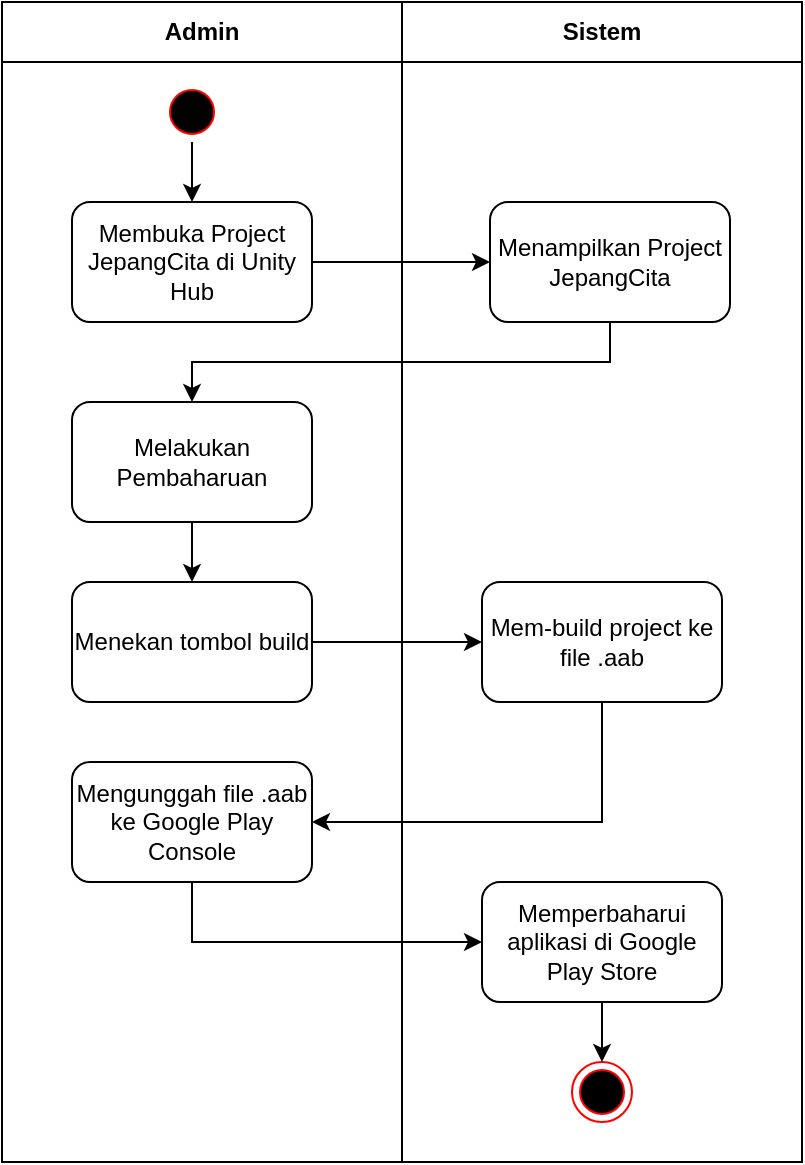 <mxfile version="24.7.6">
  <diagram id="Z08eTgGWAjNeXDMgQ9Qe" name="Halaman-1">
    <mxGraphModel dx="607" dy="323" grid="1" gridSize="10" guides="1" tooltips="1" connect="1" arrows="1" fold="1" page="1" pageScale="1" pageWidth="827" pageHeight="1169" math="0" shadow="0">
      <root>
        <mxCell id="0" />
        <mxCell id="1" parent="0" />
        <mxCell id="qkGCgfdNhCn7gsHB5-3L-1" value="Admin" style="swimlane;whiteSpace=wrap;html=1;startSize=30;" parent="1" vertex="1">
          <mxGeometry x="50" y="40" width="200" height="580" as="geometry" />
        </mxCell>
        <mxCell id="qkGCgfdNhCn7gsHB5-3L-2" style="edgeStyle=orthogonalEdgeStyle;rounded=0;orthogonalLoop=1;jettySize=auto;html=1;entryX=0.5;entryY=0;entryDx=0;entryDy=0;" parent="qkGCgfdNhCn7gsHB5-3L-1" source="qkGCgfdNhCn7gsHB5-3L-3" target="qkGCgfdNhCn7gsHB5-3L-4" edge="1">
          <mxGeometry relative="1" as="geometry" />
        </mxCell>
        <mxCell id="qkGCgfdNhCn7gsHB5-3L-3" value="" style="ellipse;html=1;shape=startState;fillColor=#000000;strokeColor=#ff0000;" parent="qkGCgfdNhCn7gsHB5-3L-1" vertex="1">
          <mxGeometry x="80" y="40" width="30" height="30" as="geometry" />
        </mxCell>
        <mxCell id="qkGCgfdNhCn7gsHB5-3L-4" value="Membuka Project JepangCita di Unity Hub" style="rounded=1;whiteSpace=wrap;html=1;" parent="qkGCgfdNhCn7gsHB5-3L-1" vertex="1">
          <mxGeometry x="35" y="100" width="120" height="60" as="geometry" />
        </mxCell>
        <mxCell id="AblLl-0Yq9BwSg_snq3w-2" style="edgeStyle=orthogonalEdgeStyle;rounded=0;orthogonalLoop=1;jettySize=auto;html=1;entryX=0.5;entryY=0;entryDx=0;entryDy=0;" edge="1" parent="qkGCgfdNhCn7gsHB5-3L-1" source="vkcGki8KC0y3EEtt56Kg-1" target="AblLl-0Yq9BwSg_snq3w-1">
          <mxGeometry relative="1" as="geometry" />
        </mxCell>
        <mxCell id="vkcGki8KC0y3EEtt56Kg-1" value="Melakukan Pembaharuan" style="whiteSpace=wrap;html=1;rounded=1;" parent="qkGCgfdNhCn7gsHB5-3L-1" vertex="1">
          <mxGeometry x="35" y="200" width="120" height="60" as="geometry" />
        </mxCell>
        <mxCell id="AblLl-0Yq9BwSg_snq3w-1" value="Menekan tombol build" style="whiteSpace=wrap;html=1;rounded=1;" vertex="1" parent="qkGCgfdNhCn7gsHB5-3L-1">
          <mxGeometry x="35" y="290" width="120" height="60" as="geometry" />
        </mxCell>
        <mxCell id="AblLl-0Yq9BwSg_snq3w-5" value="Mengunggah file .aab ke Google Play Console" style="whiteSpace=wrap;html=1;rounded=1;" vertex="1" parent="qkGCgfdNhCn7gsHB5-3L-1">
          <mxGeometry x="35" y="380" width="120" height="60" as="geometry" />
        </mxCell>
        <mxCell id="qkGCgfdNhCn7gsHB5-3L-5" value="Sistem" style="swimlane;whiteSpace=wrap;html=1;startSize=30;" parent="1" vertex="1">
          <mxGeometry x="250" y="40" width="200" height="580" as="geometry" />
        </mxCell>
        <mxCell id="qkGCgfdNhCn7gsHB5-3L-6" value="Menampilkan Project JepangCita" style="whiteSpace=wrap;html=1;rounded=1;" parent="qkGCgfdNhCn7gsHB5-3L-5" vertex="1">
          <mxGeometry x="44" y="100" width="120" height="60" as="geometry" />
        </mxCell>
        <mxCell id="m9GyJORlyUVd17cj6H3Q-1" value="" style="ellipse;html=1;shape=endState;fillColor=#000000;strokeColor=#ff0000;" parent="qkGCgfdNhCn7gsHB5-3L-5" vertex="1">
          <mxGeometry x="85" y="530" width="30" height="30" as="geometry" />
        </mxCell>
        <mxCell id="AblLl-0Yq9BwSg_snq3w-3" value="Mem-build project ke file .aab" style="whiteSpace=wrap;html=1;rounded=1;" vertex="1" parent="qkGCgfdNhCn7gsHB5-3L-5">
          <mxGeometry x="40" y="290" width="120" height="60" as="geometry" />
        </mxCell>
        <mxCell id="AblLl-0Yq9BwSg_snq3w-9" style="edgeStyle=orthogonalEdgeStyle;rounded=0;orthogonalLoop=1;jettySize=auto;html=1;entryX=0.5;entryY=0;entryDx=0;entryDy=0;" edge="1" parent="qkGCgfdNhCn7gsHB5-3L-5" source="AblLl-0Yq9BwSg_snq3w-7" target="m9GyJORlyUVd17cj6H3Q-1">
          <mxGeometry relative="1" as="geometry" />
        </mxCell>
        <mxCell id="AblLl-0Yq9BwSg_snq3w-7" value="Memperbaharui aplikasi di Google Play Store" style="whiteSpace=wrap;html=1;rounded=1;" vertex="1" parent="qkGCgfdNhCn7gsHB5-3L-5">
          <mxGeometry x="40" y="440" width="120" height="60" as="geometry" />
        </mxCell>
        <mxCell id="qkGCgfdNhCn7gsHB5-3L-9" value="" style="edgeStyle=orthogonalEdgeStyle;rounded=0;orthogonalLoop=1;jettySize=auto;html=1;exitX=1;exitY=0.5;exitDx=0;exitDy=0;" parent="1" source="qkGCgfdNhCn7gsHB5-3L-4" target="qkGCgfdNhCn7gsHB5-3L-6" edge="1">
          <mxGeometry relative="1" as="geometry">
            <mxPoint x="220" y="170.029" as="sourcePoint" />
          </mxGeometry>
        </mxCell>
        <mxCell id="vkcGki8KC0y3EEtt56Kg-2" style="edgeStyle=orthogonalEdgeStyle;rounded=0;orthogonalLoop=1;jettySize=auto;html=1;exitX=0.5;exitY=1;exitDx=0;exitDy=0;entryX=0.5;entryY=0;entryDx=0;entryDy=0;" parent="1" source="qkGCgfdNhCn7gsHB5-3L-6" target="vkcGki8KC0y3EEtt56Kg-1" edge="1">
          <mxGeometry relative="1" as="geometry" />
        </mxCell>
        <mxCell id="AblLl-0Yq9BwSg_snq3w-4" style="edgeStyle=orthogonalEdgeStyle;rounded=0;orthogonalLoop=1;jettySize=auto;html=1;entryX=0;entryY=0.5;entryDx=0;entryDy=0;" edge="1" parent="1" source="AblLl-0Yq9BwSg_snq3w-1" target="AblLl-0Yq9BwSg_snq3w-3">
          <mxGeometry relative="1" as="geometry" />
        </mxCell>
        <mxCell id="AblLl-0Yq9BwSg_snq3w-6" style="edgeStyle=orthogonalEdgeStyle;rounded=0;orthogonalLoop=1;jettySize=auto;html=1;entryX=1;entryY=0.5;entryDx=0;entryDy=0;exitX=0.5;exitY=1;exitDx=0;exitDy=0;" edge="1" parent="1" source="AblLl-0Yq9BwSg_snq3w-3" target="AblLl-0Yq9BwSg_snq3w-5">
          <mxGeometry relative="1" as="geometry" />
        </mxCell>
        <mxCell id="AblLl-0Yq9BwSg_snq3w-8" style="edgeStyle=orthogonalEdgeStyle;rounded=0;orthogonalLoop=1;jettySize=auto;html=1;entryX=0;entryY=0.5;entryDx=0;entryDy=0;exitX=0.5;exitY=1;exitDx=0;exitDy=0;" edge="1" parent="1" source="AblLl-0Yq9BwSg_snq3w-5" target="AblLl-0Yq9BwSg_snq3w-7">
          <mxGeometry relative="1" as="geometry" />
        </mxCell>
      </root>
    </mxGraphModel>
  </diagram>
</mxfile>
